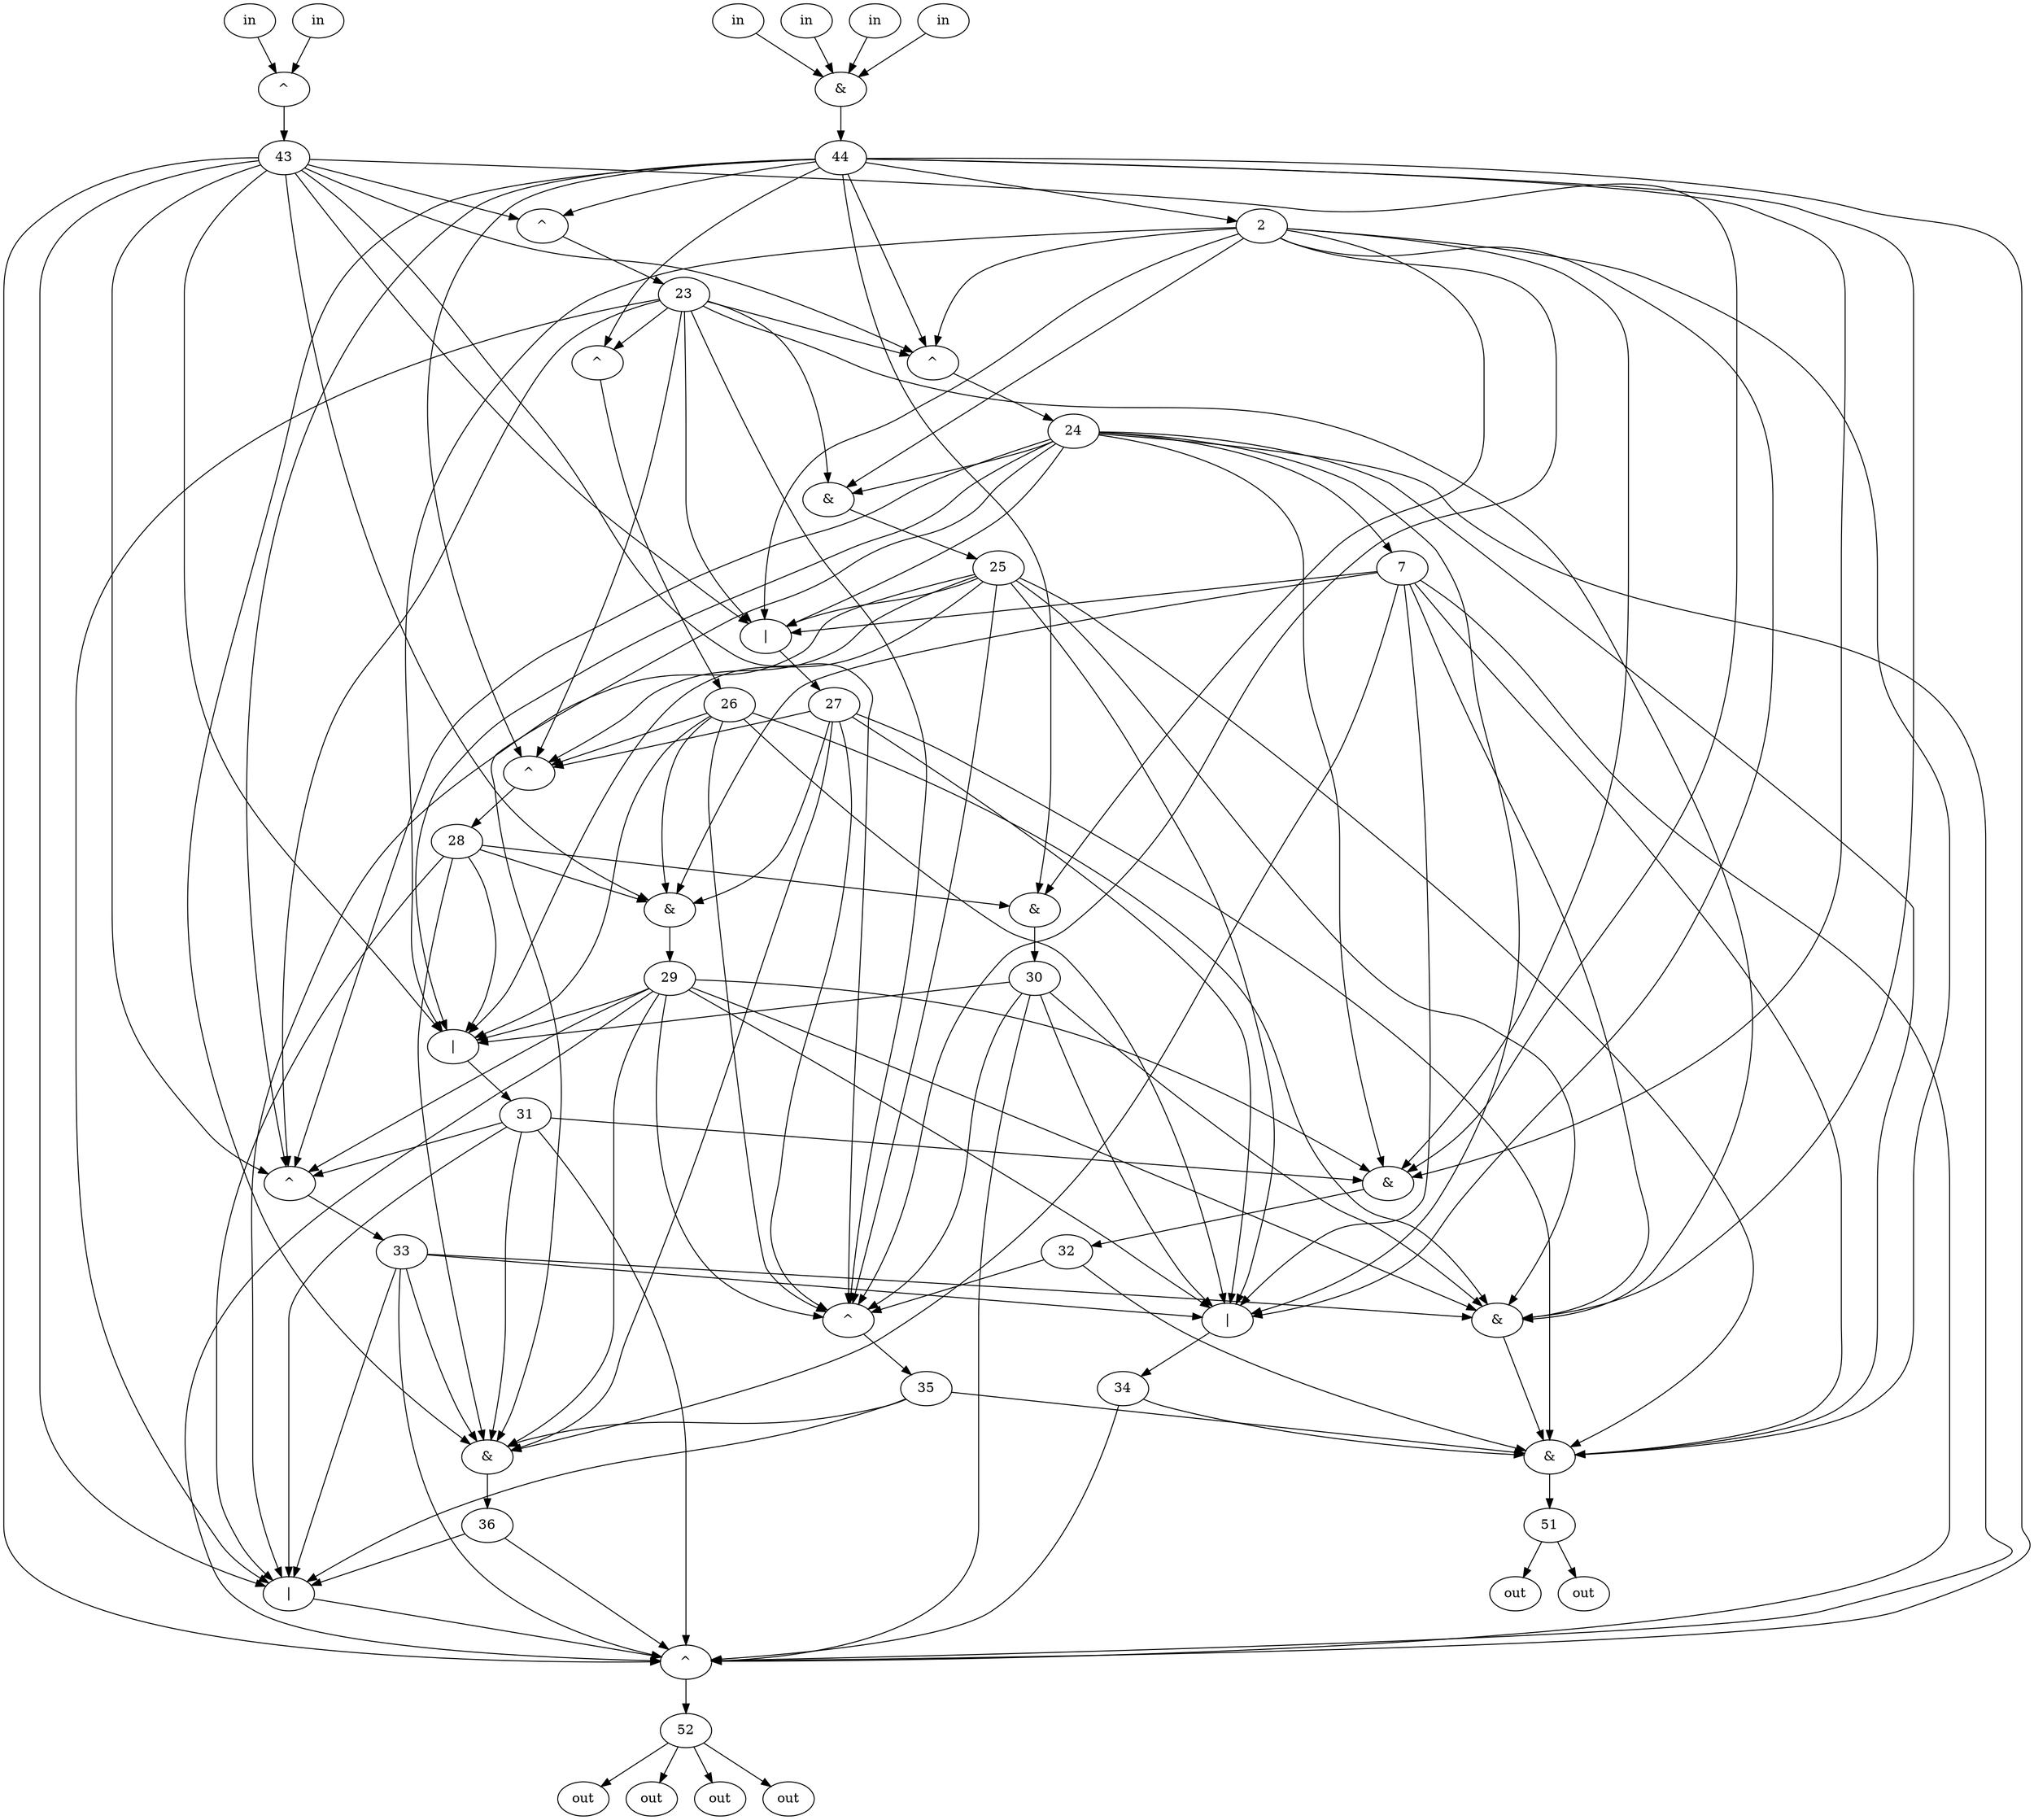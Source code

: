 digraph G{
   2[input=false,output=false];
   7[input=false,output=false];
   18 [label="|",input=false,output=false];
   19 [label="&",input=false,output=false];
   22 [label="^",input=false,output=false];
   23[input=false,output=false];
   3 [label="^",input=false,output=false];
   24[input=false,output=false];
   4 [label="&",input=false,output=false];
   25[input=false,output=false];
   5 [label="^",input=false,output=false];
   26[input=false,output=false];
   6 [label="|",input=false,output=false];
   27[input=false,output=false];
   8 [label="^",input=false,output=false];
   28[input=false,output=false];
   9 [label="&",input=false,output=false];
   29[input=false,output=false];
   10 [label="&",input=false,output=false];
   30[input=false,output=false];
   11 [label="|",input=false,output=false];
   31[input=false,output=false];
   12 [label="&",input=false,output=false];
   32[input=false,output=false];
   13 [label="^",input=false,output=false];
   33[input=false,output=false];
   14 [label="|",input=false,output=false];
   34[input=false,output=false];
   15 [label="^",input=false,output=false];
   35[input=false,output=false];
   16 [label="&",input=false,output=false];
   36[input=false,output=false];
   17 [label="in",input=true,output=false];
   37 [label="in",input=true,output=false];
   38 [label="in",input=true,output=false];
   39 [label="in",input=true,output=false];
   40 [label="in",input=true,output=false];
   41 [label="in",input=true,output=false];
   42 [label="^",input=false,output=false];
   43[input=false,output=false];
   0 [label="&",input=false,output=false];
   44[input=false,output=false];
   1 [label="out",input=false,output=true];
   45 [label="out",input=false,output=true];
   46 [label="out",input=false,output=true];
   47 [label="out",input=false,output=true];
   48 [label="out",input=false,output=true];
   49 [label="out",input=false,output=true];
   50 [label="&",input=false,output=false];
   51[input=false,output=false];
   20 [label="^",input=false,output=false];
   52[input=false,output=false];
   2->3;
   2->4;
   2->6;
   2->10;
   2->11;
   2->12;
   2->14;
   2->15;
   2->50;
   7->19;
   7->6;
   7->9;
   7->14;
   7->16;
   7->50;
   7->20;
   18->20;
   19->50;
   22->23;
   23->18;
   23->19;
   23->3;
   23->4;
   23->5;
   23->6;
   23->8;
   23->13;
   23->15;
   3->24;
   24->7;
   24->4;
   24->6;
   24->11;
   24->12;
   24->13;
   24->14;
   24->16;
   24->50;
   24->20;
   4->25;
   25->18;
   25->19;
   25->6;
   25->8;
   25->11;
   25->14;
   25->15;
   25->50;
   5->26;
   26->19;
   26->8;
   26->9;
   26->11;
   26->14;
   26->15;
   6->27;
   27->8;
   27->9;
   27->14;
   27->15;
   27->16;
   27->50;
   8->28;
   28->18;
   28->9;
   28->10;
   28->11;
   28->16;
   9->29;
   29->19;
   29->11;
   29->12;
   29->13;
   29->14;
   29->15;
   29->16;
   29->20;
   10->30;
   30->19;
   30->11;
   30->14;
   30->15;
   30->20;
   11->31;
   31->18;
   31->12;
   31->13;
   31->16;
   31->20;
   12->32;
   32->15;
   32->50;
   13->33;
   33->18;
   33->19;
   33->14;
   33->16;
   33->20;
   14->34;
   34->50;
   34->20;
   15->35;
   35->18;
   35->16;
   35->50;
   16->36;
   36->18;
   36->20;
   17->42;
   37->0;
   38->42;
   39->0;
   40->0;
   41->0;
   42->43;
   43->18;
   43->22;
   43->3;
   43->6;
   43->9;
   43->11;
   43->12;
   43->13;
   43->15;
   43->20;
   0->44;
   44->2;
   44->19;
   44->22;
   44->3;
   44->5;
   44->8;
   44->10;
   44->12;
   44->13;
   44->16;
   44->20;
   50->51;
   51->1;
   51->46;
   20->52;
   52->45;
   52->47;
   52->48;
   52->49;
}